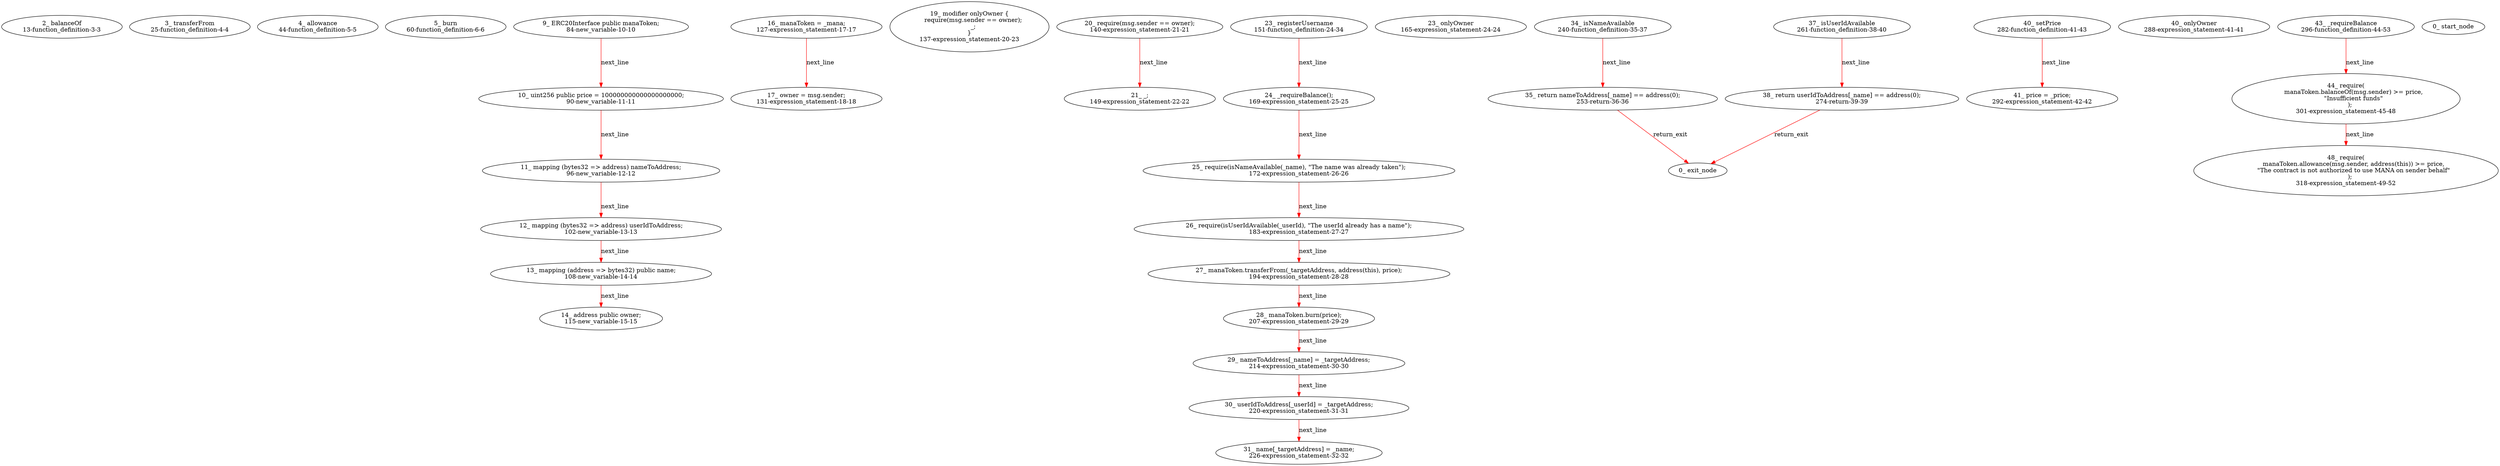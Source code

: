 digraph  {
13 [label="2_ balanceOf\n13-function_definition-3-3", type_label=function_definition];
25 [label="3_ transferFrom\n25-function_definition-4-4", type_label=function_definition];
44 [label="4_ allowance\n44-function_definition-5-5", type_label=function_definition];
60 [label="5_ burn\n60-function_definition-6-6", type_label=function_definition];
84 [label="9_ ERC20Interface public manaToken;\n84-new_variable-10-10", type_label=new_variable];
90 [label="10_ uint256 public price = 100000000000000000000;\n90-new_variable-11-11", type_label=new_variable];
96 [label="11_ mapping (bytes32 => address) nameToAddress;\n96-new_variable-12-12", type_label=new_variable];
102 [label="12_ mapping (bytes32 => address) userIdToAddress;\n102-new_variable-13-13", type_label=new_variable];
108 [label="13_ mapping (address => bytes32) public name;\n108-new_variable-14-14", type_label=new_variable];
115 [label="14_ address public owner;\n115-new_variable-15-15", type_label=new_variable];
127 [label="16_ manaToken = _mana;\n127-expression_statement-17-17", type_label=expression_statement];
131 [label="17_ owner = msg.sender;\n131-expression_statement-18-18", type_label=expression_statement];
137 [label="19_ modifier onlyOwner {\n    require(msg.sender == owner);\n    _;\n}\n137-expression_statement-20-23", type_label=expression_statement];
140 [label="20_ require(msg.sender == owner);\n140-expression_statement-21-21", type_label=expression_statement];
149 [label="21_ _;\n149-expression_statement-22-22", type_label=expression_statement];
151 [label="23_ registerUsername\n151-function_definition-24-34", type_label=function_definition];
165 [label="23_ onlyOwner\n165-expression_statement-24-24", type_label=expression_statement];
169 [label="24_ _requireBalance();\n169-expression_statement-25-25", type_label=expression_statement];
172 [label="25_ require(isNameAvailable(_name), \"The name was already taken\");\n172-expression_statement-26-26", type_label=expression_statement];
183 [label="26_ require(isUserIdAvailable(_userId), \"The userId already has a name\");\n183-expression_statement-27-27", type_label=expression_statement];
194 [label="27_ manaToken.transferFrom(_targetAddress, address(this), price);\n194-expression_statement-28-28", type_label=expression_statement];
207 [label="28_ manaToken.burn(price);\n207-expression_statement-29-29", type_label=expression_statement];
214 [label="29_ nameToAddress[_name] = _targetAddress;\n214-expression_statement-30-30", type_label=expression_statement];
220 [label="30_ userIdToAddress[_userId] = _targetAddress;\n220-expression_statement-31-31", type_label=expression_statement];
226 [label="31_ name[_targetAddress] = _name;\n226-expression_statement-32-32", type_label=expression_statement];
240 [label="34_ isNameAvailable\n240-function_definition-35-37", type_label=function_definition];
253 [label="35_ return nameToAddress[_name] == address(0);\n253-return-36-36", type_label=return];
261 [label="37_ isUserIdAvailable\n261-function_definition-38-40", type_label=function_definition];
274 [label="38_ return userIdToAddress[_name] == address(0);\n274-return-39-39", type_label=return];
282 [label="40_ setPrice\n282-function_definition-41-43", type_label=function_definition];
288 [label="40_ onlyOwner\n288-expression_statement-41-41", type_label=expression_statement];
292 [label="41_ price = _price;\n292-expression_statement-42-42", type_label=expression_statement];
296 [label="43_ _requireBalance\n296-function_definition-44-53", type_label=function_definition];
301 [label="44_ require(\n        manaToken.balanceOf(msg.sender) >= price,\n        \"Insufficient funds\"\n    );\n301-expression_statement-45-48", type_label=expression_statement];
318 [label="48_ require(\n        manaToken.allowance(msg.sender, address(this)) >= price,\n        \"The contract is not authorized to use MANA on sender behalf\"\n    );\n318-expression_statement-49-52", type_label=expression_statement];
1 [label="0_ start_node", type_label=start];
2 [label="0_ exit_node", type_label=exit];
84 -> 90  [color=red, controlflow_type=next_line, edge_type=CFG_edge, key=0, label=next_line];
90 -> 96  [color=red, controlflow_type=next_line, edge_type=CFG_edge, key=0, label=next_line];
96 -> 102  [color=red, controlflow_type=next_line, edge_type=CFG_edge, key=0, label=next_line];
102 -> 108  [color=red, controlflow_type=next_line, edge_type=CFG_edge, key=0, label=next_line];
108 -> 115  [color=red, controlflow_type=next_line, edge_type=CFG_edge, key=0, label=next_line];
127 -> 131  [color=red, controlflow_type=next_line, edge_type=CFG_edge, key=0, label=next_line];
140 -> 149  [color=red, controlflow_type=next_line, edge_type=CFG_edge, key=0, label=next_line];
151 -> 169  [color=red, controlflow_type=next_line, edge_type=CFG_edge, key=0, label=next_line];
169 -> 172  [color=red, controlflow_type=next_line, edge_type=CFG_edge, key=0, label=next_line];
172 -> 183  [color=red, controlflow_type=next_line, edge_type=CFG_edge, key=0, label=next_line];
183 -> 194  [color=red, controlflow_type=next_line, edge_type=CFG_edge, key=0, label=next_line];
194 -> 207  [color=red, controlflow_type=next_line, edge_type=CFG_edge, key=0, label=next_line];
207 -> 214  [color=red, controlflow_type=next_line, edge_type=CFG_edge, key=0, label=next_line];
214 -> 220  [color=red, controlflow_type=next_line, edge_type=CFG_edge, key=0, label=next_line];
220 -> 226  [color=red, controlflow_type=next_line, edge_type=CFG_edge, key=0, label=next_line];
240 -> 253  [color=red, controlflow_type=next_line, edge_type=CFG_edge, key=0, label=next_line];
253 -> 2  [color=red, controlflow_type=return_exit, edge_type=CFG_edge, key=0, label=return_exit];
261 -> 274  [color=red, controlflow_type=next_line, edge_type=CFG_edge, key=0, label=next_line];
274 -> 2  [color=red, controlflow_type=return_exit, edge_type=CFG_edge, key=0, label=return_exit];
282 -> 292  [color=red, controlflow_type=next_line, edge_type=CFG_edge, key=0, label=next_line];
296 -> 301  [color=red, controlflow_type=next_line, edge_type=CFG_edge, key=0, label=next_line];
301 -> 318  [color=red, controlflow_type=next_line, edge_type=CFG_edge, key=0, label=next_line];
}
